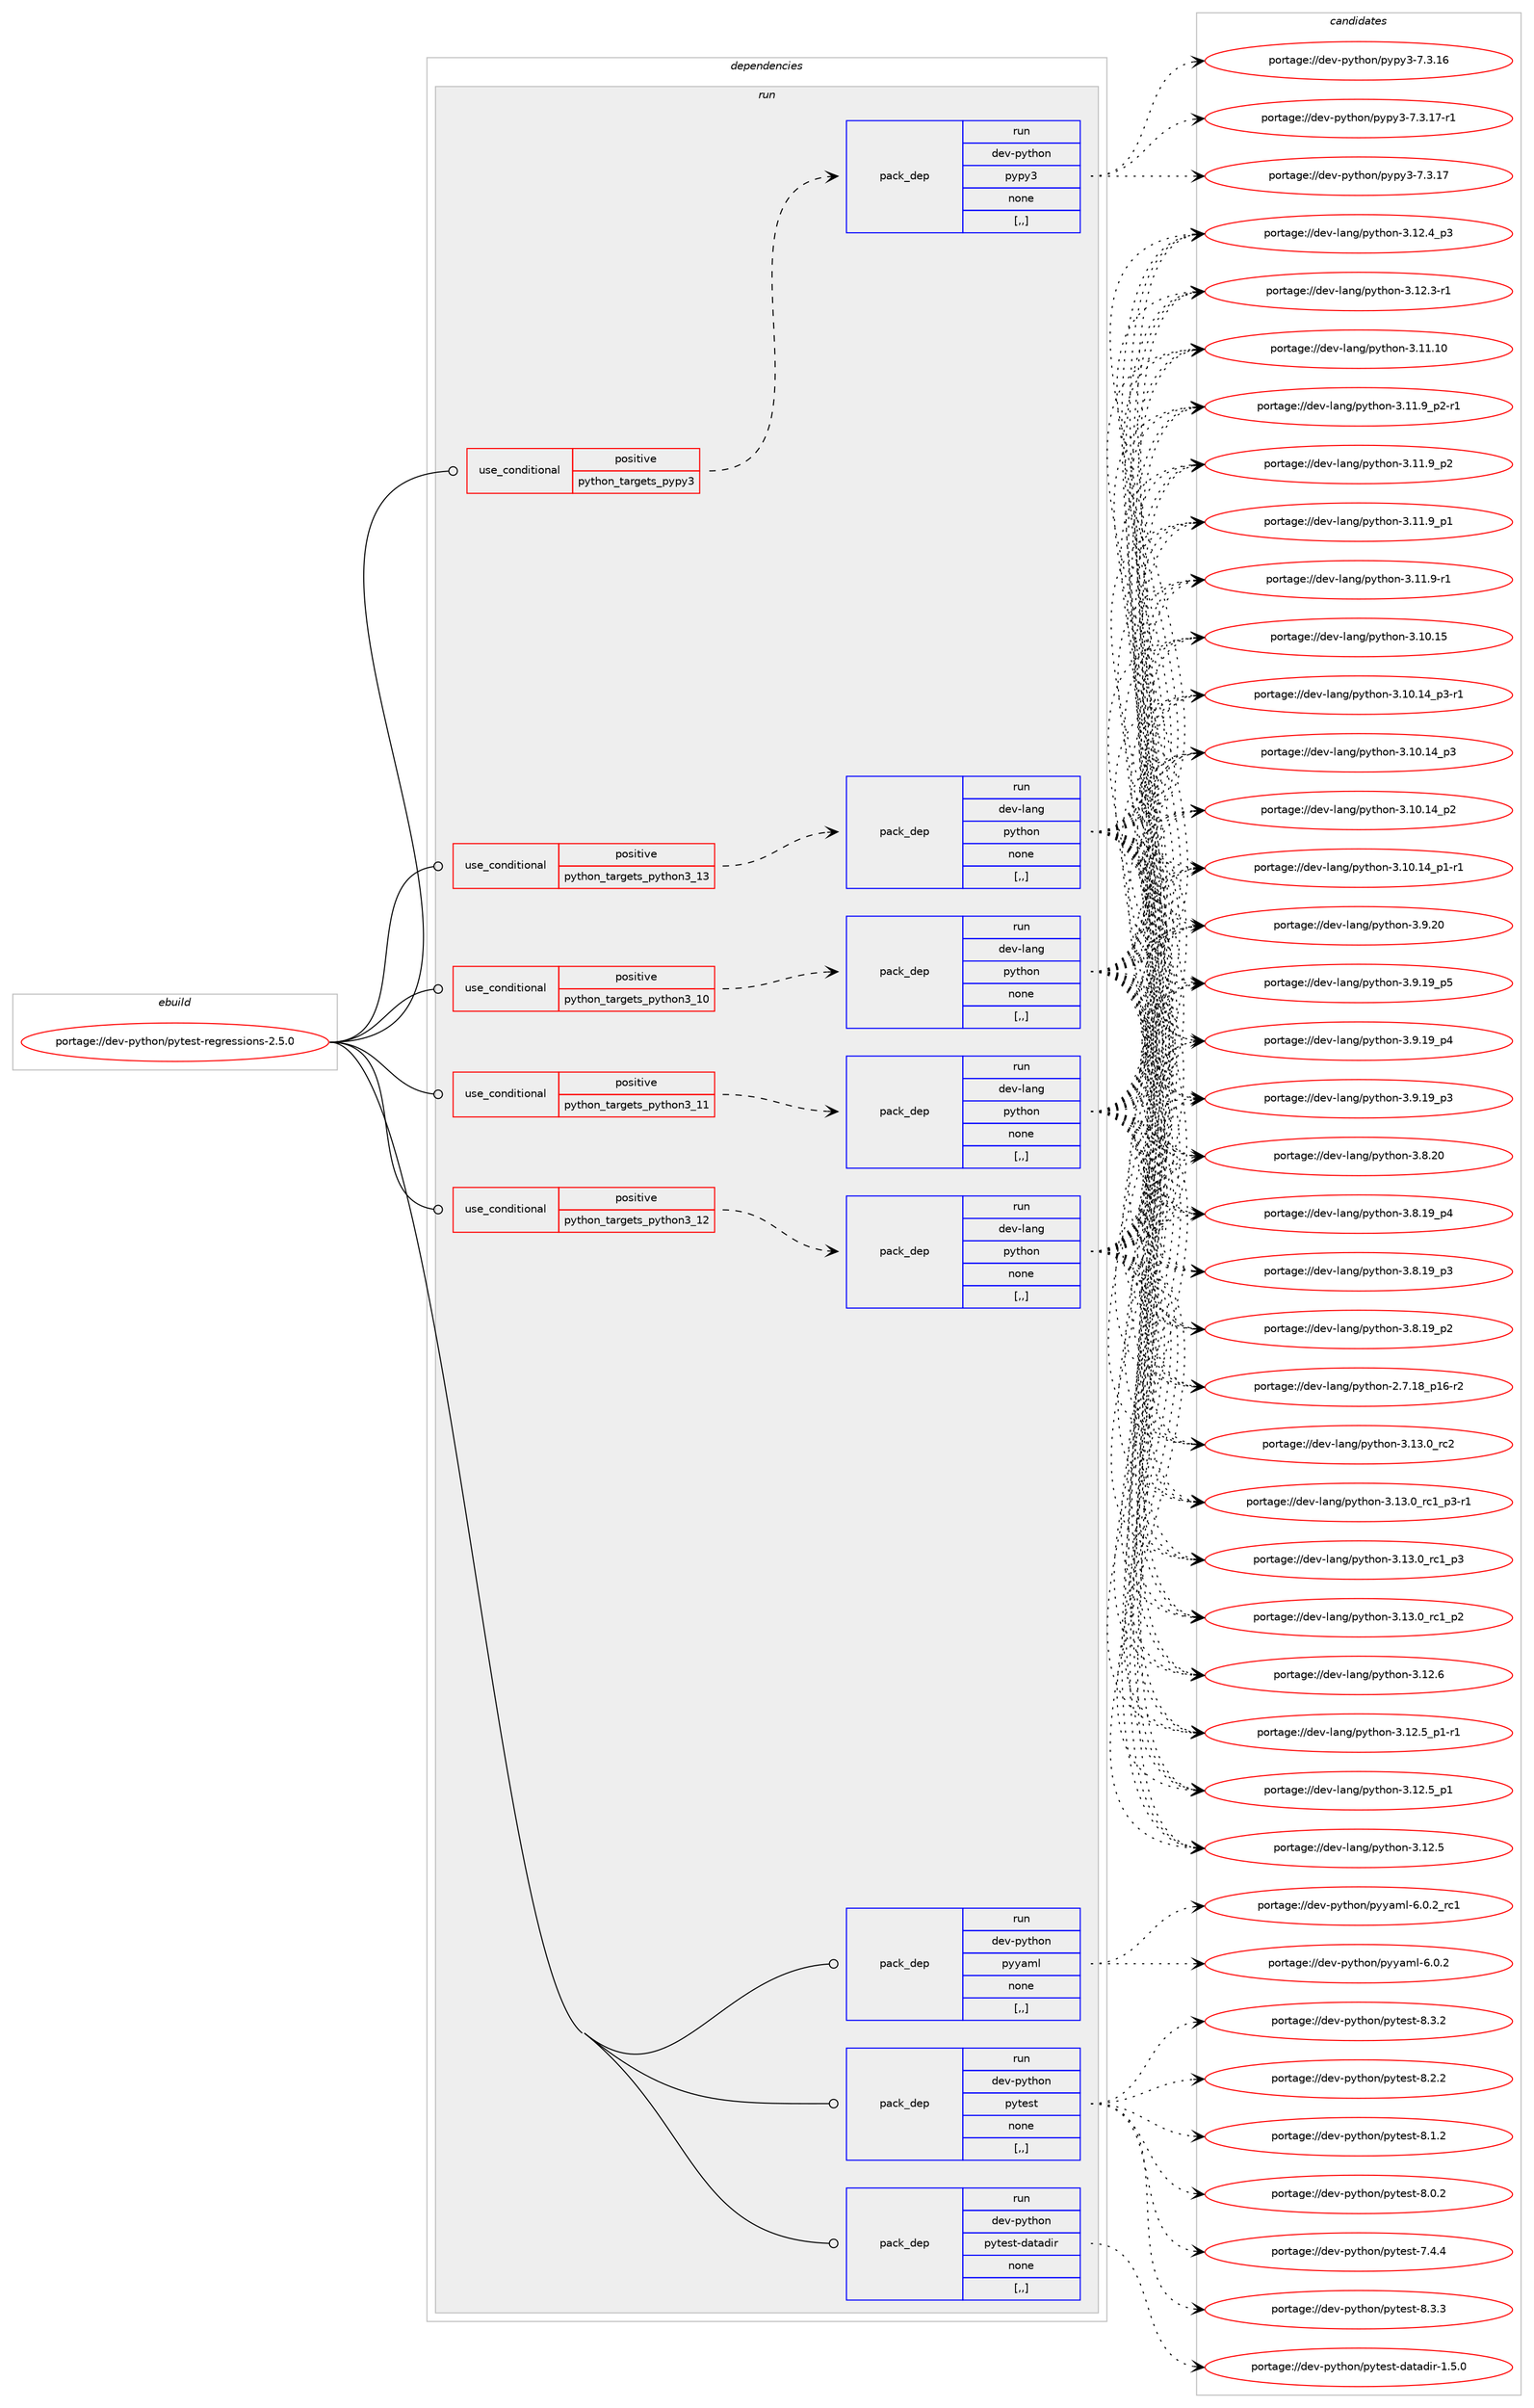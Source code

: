 digraph prolog {

# *************
# Graph options
# *************

newrank=true;
concentrate=true;
compound=true;
graph [rankdir=LR,fontname=Helvetica,fontsize=10,ranksep=1.5];#, ranksep=2.5, nodesep=0.2];
edge  [arrowhead=vee];
node  [fontname=Helvetica,fontsize=10];

# **********
# The ebuild
# **********

subgraph cluster_leftcol {
color=gray;
label=<<i>ebuild</i>>;
id [label="portage://dev-python/pytest-regressions-2.5.0", color=red, width=4, href="../dev-python/pytest-regressions-2.5.0.svg"];
}

# ****************
# The dependencies
# ****************

subgraph cluster_midcol {
color=gray;
label=<<i>dependencies</i>>;
subgraph cluster_compile {
fillcolor="#eeeeee";
style=filled;
label=<<i>compile</i>>;
}
subgraph cluster_compileandrun {
fillcolor="#eeeeee";
style=filled;
label=<<i>compile and run</i>>;
}
subgraph cluster_run {
fillcolor="#eeeeee";
style=filled;
label=<<i>run</i>>;
subgraph cond168634 {
dependency654513 [label=<<TABLE BORDER="0" CELLBORDER="1" CELLSPACING="0" CELLPADDING="4"><TR><TD ROWSPAN="3" CELLPADDING="10">use_conditional</TD></TR><TR><TD>positive</TD></TR><TR><TD>python_targets_pypy3</TD></TR></TABLE>>, shape=none, color=red];
subgraph pack481022 {
dependency654514 [label=<<TABLE BORDER="0" CELLBORDER="1" CELLSPACING="0" CELLPADDING="4" WIDTH="220"><TR><TD ROWSPAN="6" CELLPADDING="30">pack_dep</TD></TR><TR><TD WIDTH="110">run</TD></TR><TR><TD>dev-python</TD></TR><TR><TD>pypy3</TD></TR><TR><TD>none</TD></TR><TR><TD>[,,]</TD></TR></TABLE>>, shape=none, color=blue];
}
dependency654513:e -> dependency654514:w [weight=20,style="dashed",arrowhead="vee"];
}
id:e -> dependency654513:w [weight=20,style="solid",arrowhead="odot"];
subgraph cond168635 {
dependency654515 [label=<<TABLE BORDER="0" CELLBORDER="1" CELLSPACING="0" CELLPADDING="4"><TR><TD ROWSPAN="3" CELLPADDING="10">use_conditional</TD></TR><TR><TD>positive</TD></TR><TR><TD>python_targets_python3_10</TD></TR></TABLE>>, shape=none, color=red];
subgraph pack481023 {
dependency654516 [label=<<TABLE BORDER="0" CELLBORDER="1" CELLSPACING="0" CELLPADDING="4" WIDTH="220"><TR><TD ROWSPAN="6" CELLPADDING="30">pack_dep</TD></TR><TR><TD WIDTH="110">run</TD></TR><TR><TD>dev-lang</TD></TR><TR><TD>python</TD></TR><TR><TD>none</TD></TR><TR><TD>[,,]</TD></TR></TABLE>>, shape=none, color=blue];
}
dependency654515:e -> dependency654516:w [weight=20,style="dashed",arrowhead="vee"];
}
id:e -> dependency654515:w [weight=20,style="solid",arrowhead="odot"];
subgraph cond168636 {
dependency654517 [label=<<TABLE BORDER="0" CELLBORDER="1" CELLSPACING="0" CELLPADDING="4"><TR><TD ROWSPAN="3" CELLPADDING="10">use_conditional</TD></TR><TR><TD>positive</TD></TR><TR><TD>python_targets_python3_11</TD></TR></TABLE>>, shape=none, color=red];
subgraph pack481024 {
dependency654518 [label=<<TABLE BORDER="0" CELLBORDER="1" CELLSPACING="0" CELLPADDING="4" WIDTH="220"><TR><TD ROWSPAN="6" CELLPADDING="30">pack_dep</TD></TR><TR><TD WIDTH="110">run</TD></TR><TR><TD>dev-lang</TD></TR><TR><TD>python</TD></TR><TR><TD>none</TD></TR><TR><TD>[,,]</TD></TR></TABLE>>, shape=none, color=blue];
}
dependency654517:e -> dependency654518:w [weight=20,style="dashed",arrowhead="vee"];
}
id:e -> dependency654517:w [weight=20,style="solid",arrowhead="odot"];
subgraph cond168637 {
dependency654519 [label=<<TABLE BORDER="0" CELLBORDER="1" CELLSPACING="0" CELLPADDING="4"><TR><TD ROWSPAN="3" CELLPADDING="10">use_conditional</TD></TR><TR><TD>positive</TD></TR><TR><TD>python_targets_python3_12</TD></TR></TABLE>>, shape=none, color=red];
subgraph pack481025 {
dependency654520 [label=<<TABLE BORDER="0" CELLBORDER="1" CELLSPACING="0" CELLPADDING="4" WIDTH="220"><TR><TD ROWSPAN="6" CELLPADDING="30">pack_dep</TD></TR><TR><TD WIDTH="110">run</TD></TR><TR><TD>dev-lang</TD></TR><TR><TD>python</TD></TR><TR><TD>none</TD></TR><TR><TD>[,,]</TD></TR></TABLE>>, shape=none, color=blue];
}
dependency654519:e -> dependency654520:w [weight=20,style="dashed",arrowhead="vee"];
}
id:e -> dependency654519:w [weight=20,style="solid",arrowhead="odot"];
subgraph cond168638 {
dependency654521 [label=<<TABLE BORDER="0" CELLBORDER="1" CELLSPACING="0" CELLPADDING="4"><TR><TD ROWSPAN="3" CELLPADDING="10">use_conditional</TD></TR><TR><TD>positive</TD></TR><TR><TD>python_targets_python3_13</TD></TR></TABLE>>, shape=none, color=red];
subgraph pack481026 {
dependency654522 [label=<<TABLE BORDER="0" CELLBORDER="1" CELLSPACING="0" CELLPADDING="4" WIDTH="220"><TR><TD ROWSPAN="6" CELLPADDING="30">pack_dep</TD></TR><TR><TD WIDTH="110">run</TD></TR><TR><TD>dev-lang</TD></TR><TR><TD>python</TD></TR><TR><TD>none</TD></TR><TR><TD>[,,]</TD></TR></TABLE>>, shape=none, color=blue];
}
dependency654521:e -> dependency654522:w [weight=20,style="dashed",arrowhead="vee"];
}
id:e -> dependency654521:w [weight=20,style="solid",arrowhead="odot"];
subgraph pack481027 {
dependency654523 [label=<<TABLE BORDER="0" CELLBORDER="1" CELLSPACING="0" CELLPADDING="4" WIDTH="220"><TR><TD ROWSPAN="6" CELLPADDING="30">pack_dep</TD></TR><TR><TD WIDTH="110">run</TD></TR><TR><TD>dev-python</TD></TR><TR><TD>pytest</TD></TR><TR><TD>none</TD></TR><TR><TD>[,,]</TD></TR></TABLE>>, shape=none, color=blue];
}
id:e -> dependency654523:w [weight=20,style="solid",arrowhead="odot"];
subgraph pack481028 {
dependency654524 [label=<<TABLE BORDER="0" CELLBORDER="1" CELLSPACING="0" CELLPADDING="4" WIDTH="220"><TR><TD ROWSPAN="6" CELLPADDING="30">pack_dep</TD></TR><TR><TD WIDTH="110">run</TD></TR><TR><TD>dev-python</TD></TR><TR><TD>pytest-datadir</TD></TR><TR><TD>none</TD></TR><TR><TD>[,,]</TD></TR></TABLE>>, shape=none, color=blue];
}
id:e -> dependency654524:w [weight=20,style="solid",arrowhead="odot"];
subgraph pack481029 {
dependency654525 [label=<<TABLE BORDER="0" CELLBORDER="1" CELLSPACING="0" CELLPADDING="4" WIDTH="220"><TR><TD ROWSPAN="6" CELLPADDING="30">pack_dep</TD></TR><TR><TD WIDTH="110">run</TD></TR><TR><TD>dev-python</TD></TR><TR><TD>pyyaml</TD></TR><TR><TD>none</TD></TR><TR><TD>[,,]</TD></TR></TABLE>>, shape=none, color=blue];
}
id:e -> dependency654525:w [weight=20,style="solid",arrowhead="odot"];
}
}

# **************
# The candidates
# **************

subgraph cluster_choices {
rank=same;
color=gray;
label=<<i>candidates</i>>;

subgraph choice481022 {
color=black;
nodesep=1;
choice100101118451121211161041111104711212111212151455546514649554511449 [label="portage://dev-python/pypy3-7.3.17-r1", color=red, width=4,href="../dev-python/pypy3-7.3.17-r1.svg"];
choice10010111845112121116104111110471121211121215145554651464955 [label="portage://dev-python/pypy3-7.3.17", color=red, width=4,href="../dev-python/pypy3-7.3.17.svg"];
choice10010111845112121116104111110471121211121215145554651464954 [label="portage://dev-python/pypy3-7.3.16", color=red, width=4,href="../dev-python/pypy3-7.3.16.svg"];
dependency654514:e -> choice100101118451121211161041111104711212111212151455546514649554511449:w [style=dotted,weight="100"];
dependency654514:e -> choice10010111845112121116104111110471121211121215145554651464955:w [style=dotted,weight="100"];
dependency654514:e -> choice10010111845112121116104111110471121211121215145554651464954:w [style=dotted,weight="100"];
}
subgraph choice481023 {
color=black;
nodesep=1;
choice10010111845108971101034711212111610411111045514649514648951149950 [label="portage://dev-lang/python-3.13.0_rc2", color=red, width=4,href="../dev-lang/python-3.13.0_rc2.svg"];
choice1001011184510897110103471121211161041111104551464951464895114994995112514511449 [label="portage://dev-lang/python-3.13.0_rc1_p3-r1", color=red, width=4,href="../dev-lang/python-3.13.0_rc1_p3-r1.svg"];
choice100101118451089711010347112121116104111110455146495146489511499499511251 [label="portage://dev-lang/python-3.13.0_rc1_p3", color=red, width=4,href="../dev-lang/python-3.13.0_rc1_p3.svg"];
choice100101118451089711010347112121116104111110455146495146489511499499511250 [label="portage://dev-lang/python-3.13.0_rc1_p2", color=red, width=4,href="../dev-lang/python-3.13.0_rc1_p2.svg"];
choice10010111845108971101034711212111610411111045514649504654 [label="portage://dev-lang/python-3.12.6", color=red, width=4,href="../dev-lang/python-3.12.6.svg"];
choice1001011184510897110103471121211161041111104551464950465395112494511449 [label="portage://dev-lang/python-3.12.5_p1-r1", color=red, width=4,href="../dev-lang/python-3.12.5_p1-r1.svg"];
choice100101118451089711010347112121116104111110455146495046539511249 [label="portage://dev-lang/python-3.12.5_p1", color=red, width=4,href="../dev-lang/python-3.12.5_p1.svg"];
choice10010111845108971101034711212111610411111045514649504653 [label="portage://dev-lang/python-3.12.5", color=red, width=4,href="../dev-lang/python-3.12.5.svg"];
choice100101118451089711010347112121116104111110455146495046529511251 [label="portage://dev-lang/python-3.12.4_p3", color=red, width=4,href="../dev-lang/python-3.12.4_p3.svg"];
choice100101118451089711010347112121116104111110455146495046514511449 [label="portage://dev-lang/python-3.12.3-r1", color=red, width=4,href="../dev-lang/python-3.12.3-r1.svg"];
choice1001011184510897110103471121211161041111104551464949464948 [label="portage://dev-lang/python-3.11.10", color=red, width=4,href="../dev-lang/python-3.11.10.svg"];
choice1001011184510897110103471121211161041111104551464949465795112504511449 [label="portage://dev-lang/python-3.11.9_p2-r1", color=red, width=4,href="../dev-lang/python-3.11.9_p2-r1.svg"];
choice100101118451089711010347112121116104111110455146494946579511250 [label="portage://dev-lang/python-3.11.9_p2", color=red, width=4,href="../dev-lang/python-3.11.9_p2.svg"];
choice100101118451089711010347112121116104111110455146494946579511249 [label="portage://dev-lang/python-3.11.9_p1", color=red, width=4,href="../dev-lang/python-3.11.9_p1.svg"];
choice100101118451089711010347112121116104111110455146494946574511449 [label="portage://dev-lang/python-3.11.9-r1", color=red, width=4,href="../dev-lang/python-3.11.9-r1.svg"];
choice1001011184510897110103471121211161041111104551464948464953 [label="portage://dev-lang/python-3.10.15", color=red, width=4,href="../dev-lang/python-3.10.15.svg"];
choice100101118451089711010347112121116104111110455146494846495295112514511449 [label="portage://dev-lang/python-3.10.14_p3-r1", color=red, width=4,href="../dev-lang/python-3.10.14_p3-r1.svg"];
choice10010111845108971101034711212111610411111045514649484649529511251 [label="portage://dev-lang/python-3.10.14_p3", color=red, width=4,href="../dev-lang/python-3.10.14_p3.svg"];
choice10010111845108971101034711212111610411111045514649484649529511250 [label="portage://dev-lang/python-3.10.14_p2", color=red, width=4,href="../dev-lang/python-3.10.14_p2.svg"];
choice100101118451089711010347112121116104111110455146494846495295112494511449 [label="portage://dev-lang/python-3.10.14_p1-r1", color=red, width=4,href="../dev-lang/python-3.10.14_p1-r1.svg"];
choice10010111845108971101034711212111610411111045514657465048 [label="portage://dev-lang/python-3.9.20", color=red, width=4,href="../dev-lang/python-3.9.20.svg"];
choice100101118451089711010347112121116104111110455146574649579511253 [label="portage://dev-lang/python-3.9.19_p5", color=red, width=4,href="../dev-lang/python-3.9.19_p5.svg"];
choice100101118451089711010347112121116104111110455146574649579511252 [label="portage://dev-lang/python-3.9.19_p4", color=red, width=4,href="../dev-lang/python-3.9.19_p4.svg"];
choice100101118451089711010347112121116104111110455146574649579511251 [label="portage://dev-lang/python-3.9.19_p3", color=red, width=4,href="../dev-lang/python-3.9.19_p3.svg"];
choice10010111845108971101034711212111610411111045514656465048 [label="portage://dev-lang/python-3.8.20", color=red, width=4,href="../dev-lang/python-3.8.20.svg"];
choice100101118451089711010347112121116104111110455146564649579511252 [label="portage://dev-lang/python-3.8.19_p4", color=red, width=4,href="../dev-lang/python-3.8.19_p4.svg"];
choice100101118451089711010347112121116104111110455146564649579511251 [label="portage://dev-lang/python-3.8.19_p3", color=red, width=4,href="../dev-lang/python-3.8.19_p3.svg"];
choice100101118451089711010347112121116104111110455146564649579511250 [label="portage://dev-lang/python-3.8.19_p2", color=red, width=4,href="../dev-lang/python-3.8.19_p2.svg"];
choice100101118451089711010347112121116104111110455046554649569511249544511450 [label="portage://dev-lang/python-2.7.18_p16-r2", color=red, width=4,href="../dev-lang/python-2.7.18_p16-r2.svg"];
dependency654516:e -> choice10010111845108971101034711212111610411111045514649514648951149950:w [style=dotted,weight="100"];
dependency654516:e -> choice1001011184510897110103471121211161041111104551464951464895114994995112514511449:w [style=dotted,weight="100"];
dependency654516:e -> choice100101118451089711010347112121116104111110455146495146489511499499511251:w [style=dotted,weight="100"];
dependency654516:e -> choice100101118451089711010347112121116104111110455146495146489511499499511250:w [style=dotted,weight="100"];
dependency654516:e -> choice10010111845108971101034711212111610411111045514649504654:w [style=dotted,weight="100"];
dependency654516:e -> choice1001011184510897110103471121211161041111104551464950465395112494511449:w [style=dotted,weight="100"];
dependency654516:e -> choice100101118451089711010347112121116104111110455146495046539511249:w [style=dotted,weight="100"];
dependency654516:e -> choice10010111845108971101034711212111610411111045514649504653:w [style=dotted,weight="100"];
dependency654516:e -> choice100101118451089711010347112121116104111110455146495046529511251:w [style=dotted,weight="100"];
dependency654516:e -> choice100101118451089711010347112121116104111110455146495046514511449:w [style=dotted,weight="100"];
dependency654516:e -> choice1001011184510897110103471121211161041111104551464949464948:w [style=dotted,weight="100"];
dependency654516:e -> choice1001011184510897110103471121211161041111104551464949465795112504511449:w [style=dotted,weight="100"];
dependency654516:e -> choice100101118451089711010347112121116104111110455146494946579511250:w [style=dotted,weight="100"];
dependency654516:e -> choice100101118451089711010347112121116104111110455146494946579511249:w [style=dotted,weight="100"];
dependency654516:e -> choice100101118451089711010347112121116104111110455146494946574511449:w [style=dotted,weight="100"];
dependency654516:e -> choice1001011184510897110103471121211161041111104551464948464953:w [style=dotted,weight="100"];
dependency654516:e -> choice100101118451089711010347112121116104111110455146494846495295112514511449:w [style=dotted,weight="100"];
dependency654516:e -> choice10010111845108971101034711212111610411111045514649484649529511251:w [style=dotted,weight="100"];
dependency654516:e -> choice10010111845108971101034711212111610411111045514649484649529511250:w [style=dotted,weight="100"];
dependency654516:e -> choice100101118451089711010347112121116104111110455146494846495295112494511449:w [style=dotted,weight="100"];
dependency654516:e -> choice10010111845108971101034711212111610411111045514657465048:w [style=dotted,weight="100"];
dependency654516:e -> choice100101118451089711010347112121116104111110455146574649579511253:w [style=dotted,weight="100"];
dependency654516:e -> choice100101118451089711010347112121116104111110455146574649579511252:w [style=dotted,weight="100"];
dependency654516:e -> choice100101118451089711010347112121116104111110455146574649579511251:w [style=dotted,weight="100"];
dependency654516:e -> choice10010111845108971101034711212111610411111045514656465048:w [style=dotted,weight="100"];
dependency654516:e -> choice100101118451089711010347112121116104111110455146564649579511252:w [style=dotted,weight="100"];
dependency654516:e -> choice100101118451089711010347112121116104111110455146564649579511251:w [style=dotted,weight="100"];
dependency654516:e -> choice100101118451089711010347112121116104111110455146564649579511250:w [style=dotted,weight="100"];
dependency654516:e -> choice100101118451089711010347112121116104111110455046554649569511249544511450:w [style=dotted,weight="100"];
}
subgraph choice481024 {
color=black;
nodesep=1;
choice10010111845108971101034711212111610411111045514649514648951149950 [label="portage://dev-lang/python-3.13.0_rc2", color=red, width=4,href="../dev-lang/python-3.13.0_rc2.svg"];
choice1001011184510897110103471121211161041111104551464951464895114994995112514511449 [label="portage://dev-lang/python-3.13.0_rc1_p3-r1", color=red, width=4,href="../dev-lang/python-3.13.0_rc1_p3-r1.svg"];
choice100101118451089711010347112121116104111110455146495146489511499499511251 [label="portage://dev-lang/python-3.13.0_rc1_p3", color=red, width=4,href="../dev-lang/python-3.13.0_rc1_p3.svg"];
choice100101118451089711010347112121116104111110455146495146489511499499511250 [label="portage://dev-lang/python-3.13.0_rc1_p2", color=red, width=4,href="../dev-lang/python-3.13.0_rc1_p2.svg"];
choice10010111845108971101034711212111610411111045514649504654 [label="portage://dev-lang/python-3.12.6", color=red, width=4,href="../dev-lang/python-3.12.6.svg"];
choice1001011184510897110103471121211161041111104551464950465395112494511449 [label="portage://dev-lang/python-3.12.5_p1-r1", color=red, width=4,href="../dev-lang/python-3.12.5_p1-r1.svg"];
choice100101118451089711010347112121116104111110455146495046539511249 [label="portage://dev-lang/python-3.12.5_p1", color=red, width=4,href="../dev-lang/python-3.12.5_p1.svg"];
choice10010111845108971101034711212111610411111045514649504653 [label="portage://dev-lang/python-3.12.5", color=red, width=4,href="../dev-lang/python-3.12.5.svg"];
choice100101118451089711010347112121116104111110455146495046529511251 [label="portage://dev-lang/python-3.12.4_p3", color=red, width=4,href="../dev-lang/python-3.12.4_p3.svg"];
choice100101118451089711010347112121116104111110455146495046514511449 [label="portage://dev-lang/python-3.12.3-r1", color=red, width=4,href="../dev-lang/python-3.12.3-r1.svg"];
choice1001011184510897110103471121211161041111104551464949464948 [label="portage://dev-lang/python-3.11.10", color=red, width=4,href="../dev-lang/python-3.11.10.svg"];
choice1001011184510897110103471121211161041111104551464949465795112504511449 [label="portage://dev-lang/python-3.11.9_p2-r1", color=red, width=4,href="../dev-lang/python-3.11.9_p2-r1.svg"];
choice100101118451089711010347112121116104111110455146494946579511250 [label="portage://dev-lang/python-3.11.9_p2", color=red, width=4,href="../dev-lang/python-3.11.9_p2.svg"];
choice100101118451089711010347112121116104111110455146494946579511249 [label="portage://dev-lang/python-3.11.9_p1", color=red, width=4,href="../dev-lang/python-3.11.9_p1.svg"];
choice100101118451089711010347112121116104111110455146494946574511449 [label="portage://dev-lang/python-3.11.9-r1", color=red, width=4,href="../dev-lang/python-3.11.9-r1.svg"];
choice1001011184510897110103471121211161041111104551464948464953 [label="portage://dev-lang/python-3.10.15", color=red, width=4,href="../dev-lang/python-3.10.15.svg"];
choice100101118451089711010347112121116104111110455146494846495295112514511449 [label="portage://dev-lang/python-3.10.14_p3-r1", color=red, width=4,href="../dev-lang/python-3.10.14_p3-r1.svg"];
choice10010111845108971101034711212111610411111045514649484649529511251 [label="portage://dev-lang/python-3.10.14_p3", color=red, width=4,href="../dev-lang/python-3.10.14_p3.svg"];
choice10010111845108971101034711212111610411111045514649484649529511250 [label="portage://dev-lang/python-3.10.14_p2", color=red, width=4,href="../dev-lang/python-3.10.14_p2.svg"];
choice100101118451089711010347112121116104111110455146494846495295112494511449 [label="portage://dev-lang/python-3.10.14_p1-r1", color=red, width=4,href="../dev-lang/python-3.10.14_p1-r1.svg"];
choice10010111845108971101034711212111610411111045514657465048 [label="portage://dev-lang/python-3.9.20", color=red, width=4,href="../dev-lang/python-3.9.20.svg"];
choice100101118451089711010347112121116104111110455146574649579511253 [label="portage://dev-lang/python-3.9.19_p5", color=red, width=4,href="../dev-lang/python-3.9.19_p5.svg"];
choice100101118451089711010347112121116104111110455146574649579511252 [label="portage://dev-lang/python-3.9.19_p4", color=red, width=4,href="../dev-lang/python-3.9.19_p4.svg"];
choice100101118451089711010347112121116104111110455146574649579511251 [label="portage://dev-lang/python-3.9.19_p3", color=red, width=4,href="../dev-lang/python-3.9.19_p3.svg"];
choice10010111845108971101034711212111610411111045514656465048 [label="portage://dev-lang/python-3.8.20", color=red, width=4,href="../dev-lang/python-3.8.20.svg"];
choice100101118451089711010347112121116104111110455146564649579511252 [label="portage://dev-lang/python-3.8.19_p4", color=red, width=4,href="../dev-lang/python-3.8.19_p4.svg"];
choice100101118451089711010347112121116104111110455146564649579511251 [label="portage://dev-lang/python-3.8.19_p3", color=red, width=4,href="../dev-lang/python-3.8.19_p3.svg"];
choice100101118451089711010347112121116104111110455146564649579511250 [label="portage://dev-lang/python-3.8.19_p2", color=red, width=4,href="../dev-lang/python-3.8.19_p2.svg"];
choice100101118451089711010347112121116104111110455046554649569511249544511450 [label="portage://dev-lang/python-2.7.18_p16-r2", color=red, width=4,href="../dev-lang/python-2.7.18_p16-r2.svg"];
dependency654518:e -> choice10010111845108971101034711212111610411111045514649514648951149950:w [style=dotted,weight="100"];
dependency654518:e -> choice1001011184510897110103471121211161041111104551464951464895114994995112514511449:w [style=dotted,weight="100"];
dependency654518:e -> choice100101118451089711010347112121116104111110455146495146489511499499511251:w [style=dotted,weight="100"];
dependency654518:e -> choice100101118451089711010347112121116104111110455146495146489511499499511250:w [style=dotted,weight="100"];
dependency654518:e -> choice10010111845108971101034711212111610411111045514649504654:w [style=dotted,weight="100"];
dependency654518:e -> choice1001011184510897110103471121211161041111104551464950465395112494511449:w [style=dotted,weight="100"];
dependency654518:e -> choice100101118451089711010347112121116104111110455146495046539511249:w [style=dotted,weight="100"];
dependency654518:e -> choice10010111845108971101034711212111610411111045514649504653:w [style=dotted,weight="100"];
dependency654518:e -> choice100101118451089711010347112121116104111110455146495046529511251:w [style=dotted,weight="100"];
dependency654518:e -> choice100101118451089711010347112121116104111110455146495046514511449:w [style=dotted,weight="100"];
dependency654518:e -> choice1001011184510897110103471121211161041111104551464949464948:w [style=dotted,weight="100"];
dependency654518:e -> choice1001011184510897110103471121211161041111104551464949465795112504511449:w [style=dotted,weight="100"];
dependency654518:e -> choice100101118451089711010347112121116104111110455146494946579511250:w [style=dotted,weight="100"];
dependency654518:e -> choice100101118451089711010347112121116104111110455146494946579511249:w [style=dotted,weight="100"];
dependency654518:e -> choice100101118451089711010347112121116104111110455146494946574511449:w [style=dotted,weight="100"];
dependency654518:e -> choice1001011184510897110103471121211161041111104551464948464953:w [style=dotted,weight="100"];
dependency654518:e -> choice100101118451089711010347112121116104111110455146494846495295112514511449:w [style=dotted,weight="100"];
dependency654518:e -> choice10010111845108971101034711212111610411111045514649484649529511251:w [style=dotted,weight="100"];
dependency654518:e -> choice10010111845108971101034711212111610411111045514649484649529511250:w [style=dotted,weight="100"];
dependency654518:e -> choice100101118451089711010347112121116104111110455146494846495295112494511449:w [style=dotted,weight="100"];
dependency654518:e -> choice10010111845108971101034711212111610411111045514657465048:w [style=dotted,weight="100"];
dependency654518:e -> choice100101118451089711010347112121116104111110455146574649579511253:w [style=dotted,weight="100"];
dependency654518:e -> choice100101118451089711010347112121116104111110455146574649579511252:w [style=dotted,weight="100"];
dependency654518:e -> choice100101118451089711010347112121116104111110455146574649579511251:w [style=dotted,weight="100"];
dependency654518:e -> choice10010111845108971101034711212111610411111045514656465048:w [style=dotted,weight="100"];
dependency654518:e -> choice100101118451089711010347112121116104111110455146564649579511252:w [style=dotted,weight="100"];
dependency654518:e -> choice100101118451089711010347112121116104111110455146564649579511251:w [style=dotted,weight="100"];
dependency654518:e -> choice100101118451089711010347112121116104111110455146564649579511250:w [style=dotted,weight="100"];
dependency654518:e -> choice100101118451089711010347112121116104111110455046554649569511249544511450:w [style=dotted,weight="100"];
}
subgraph choice481025 {
color=black;
nodesep=1;
choice10010111845108971101034711212111610411111045514649514648951149950 [label="portage://dev-lang/python-3.13.0_rc2", color=red, width=4,href="../dev-lang/python-3.13.0_rc2.svg"];
choice1001011184510897110103471121211161041111104551464951464895114994995112514511449 [label="portage://dev-lang/python-3.13.0_rc1_p3-r1", color=red, width=4,href="../dev-lang/python-3.13.0_rc1_p3-r1.svg"];
choice100101118451089711010347112121116104111110455146495146489511499499511251 [label="portage://dev-lang/python-3.13.0_rc1_p3", color=red, width=4,href="../dev-lang/python-3.13.0_rc1_p3.svg"];
choice100101118451089711010347112121116104111110455146495146489511499499511250 [label="portage://dev-lang/python-3.13.0_rc1_p2", color=red, width=4,href="../dev-lang/python-3.13.0_rc1_p2.svg"];
choice10010111845108971101034711212111610411111045514649504654 [label="portage://dev-lang/python-3.12.6", color=red, width=4,href="../dev-lang/python-3.12.6.svg"];
choice1001011184510897110103471121211161041111104551464950465395112494511449 [label="portage://dev-lang/python-3.12.5_p1-r1", color=red, width=4,href="../dev-lang/python-3.12.5_p1-r1.svg"];
choice100101118451089711010347112121116104111110455146495046539511249 [label="portage://dev-lang/python-3.12.5_p1", color=red, width=4,href="../dev-lang/python-3.12.5_p1.svg"];
choice10010111845108971101034711212111610411111045514649504653 [label="portage://dev-lang/python-3.12.5", color=red, width=4,href="../dev-lang/python-3.12.5.svg"];
choice100101118451089711010347112121116104111110455146495046529511251 [label="portage://dev-lang/python-3.12.4_p3", color=red, width=4,href="../dev-lang/python-3.12.4_p3.svg"];
choice100101118451089711010347112121116104111110455146495046514511449 [label="portage://dev-lang/python-3.12.3-r1", color=red, width=4,href="../dev-lang/python-3.12.3-r1.svg"];
choice1001011184510897110103471121211161041111104551464949464948 [label="portage://dev-lang/python-3.11.10", color=red, width=4,href="../dev-lang/python-3.11.10.svg"];
choice1001011184510897110103471121211161041111104551464949465795112504511449 [label="portage://dev-lang/python-3.11.9_p2-r1", color=red, width=4,href="../dev-lang/python-3.11.9_p2-r1.svg"];
choice100101118451089711010347112121116104111110455146494946579511250 [label="portage://dev-lang/python-3.11.9_p2", color=red, width=4,href="../dev-lang/python-3.11.9_p2.svg"];
choice100101118451089711010347112121116104111110455146494946579511249 [label="portage://dev-lang/python-3.11.9_p1", color=red, width=4,href="../dev-lang/python-3.11.9_p1.svg"];
choice100101118451089711010347112121116104111110455146494946574511449 [label="portage://dev-lang/python-3.11.9-r1", color=red, width=4,href="../dev-lang/python-3.11.9-r1.svg"];
choice1001011184510897110103471121211161041111104551464948464953 [label="portage://dev-lang/python-3.10.15", color=red, width=4,href="../dev-lang/python-3.10.15.svg"];
choice100101118451089711010347112121116104111110455146494846495295112514511449 [label="portage://dev-lang/python-3.10.14_p3-r1", color=red, width=4,href="../dev-lang/python-3.10.14_p3-r1.svg"];
choice10010111845108971101034711212111610411111045514649484649529511251 [label="portage://dev-lang/python-3.10.14_p3", color=red, width=4,href="../dev-lang/python-3.10.14_p3.svg"];
choice10010111845108971101034711212111610411111045514649484649529511250 [label="portage://dev-lang/python-3.10.14_p2", color=red, width=4,href="../dev-lang/python-3.10.14_p2.svg"];
choice100101118451089711010347112121116104111110455146494846495295112494511449 [label="portage://dev-lang/python-3.10.14_p1-r1", color=red, width=4,href="../dev-lang/python-3.10.14_p1-r1.svg"];
choice10010111845108971101034711212111610411111045514657465048 [label="portage://dev-lang/python-3.9.20", color=red, width=4,href="../dev-lang/python-3.9.20.svg"];
choice100101118451089711010347112121116104111110455146574649579511253 [label="portage://dev-lang/python-3.9.19_p5", color=red, width=4,href="../dev-lang/python-3.9.19_p5.svg"];
choice100101118451089711010347112121116104111110455146574649579511252 [label="portage://dev-lang/python-3.9.19_p4", color=red, width=4,href="../dev-lang/python-3.9.19_p4.svg"];
choice100101118451089711010347112121116104111110455146574649579511251 [label="portage://dev-lang/python-3.9.19_p3", color=red, width=4,href="../dev-lang/python-3.9.19_p3.svg"];
choice10010111845108971101034711212111610411111045514656465048 [label="portage://dev-lang/python-3.8.20", color=red, width=4,href="../dev-lang/python-3.8.20.svg"];
choice100101118451089711010347112121116104111110455146564649579511252 [label="portage://dev-lang/python-3.8.19_p4", color=red, width=4,href="../dev-lang/python-3.8.19_p4.svg"];
choice100101118451089711010347112121116104111110455146564649579511251 [label="portage://dev-lang/python-3.8.19_p3", color=red, width=4,href="../dev-lang/python-3.8.19_p3.svg"];
choice100101118451089711010347112121116104111110455146564649579511250 [label="portage://dev-lang/python-3.8.19_p2", color=red, width=4,href="../dev-lang/python-3.8.19_p2.svg"];
choice100101118451089711010347112121116104111110455046554649569511249544511450 [label="portage://dev-lang/python-2.7.18_p16-r2", color=red, width=4,href="../dev-lang/python-2.7.18_p16-r2.svg"];
dependency654520:e -> choice10010111845108971101034711212111610411111045514649514648951149950:w [style=dotted,weight="100"];
dependency654520:e -> choice1001011184510897110103471121211161041111104551464951464895114994995112514511449:w [style=dotted,weight="100"];
dependency654520:e -> choice100101118451089711010347112121116104111110455146495146489511499499511251:w [style=dotted,weight="100"];
dependency654520:e -> choice100101118451089711010347112121116104111110455146495146489511499499511250:w [style=dotted,weight="100"];
dependency654520:e -> choice10010111845108971101034711212111610411111045514649504654:w [style=dotted,weight="100"];
dependency654520:e -> choice1001011184510897110103471121211161041111104551464950465395112494511449:w [style=dotted,weight="100"];
dependency654520:e -> choice100101118451089711010347112121116104111110455146495046539511249:w [style=dotted,weight="100"];
dependency654520:e -> choice10010111845108971101034711212111610411111045514649504653:w [style=dotted,weight="100"];
dependency654520:e -> choice100101118451089711010347112121116104111110455146495046529511251:w [style=dotted,weight="100"];
dependency654520:e -> choice100101118451089711010347112121116104111110455146495046514511449:w [style=dotted,weight="100"];
dependency654520:e -> choice1001011184510897110103471121211161041111104551464949464948:w [style=dotted,weight="100"];
dependency654520:e -> choice1001011184510897110103471121211161041111104551464949465795112504511449:w [style=dotted,weight="100"];
dependency654520:e -> choice100101118451089711010347112121116104111110455146494946579511250:w [style=dotted,weight="100"];
dependency654520:e -> choice100101118451089711010347112121116104111110455146494946579511249:w [style=dotted,weight="100"];
dependency654520:e -> choice100101118451089711010347112121116104111110455146494946574511449:w [style=dotted,weight="100"];
dependency654520:e -> choice1001011184510897110103471121211161041111104551464948464953:w [style=dotted,weight="100"];
dependency654520:e -> choice100101118451089711010347112121116104111110455146494846495295112514511449:w [style=dotted,weight="100"];
dependency654520:e -> choice10010111845108971101034711212111610411111045514649484649529511251:w [style=dotted,weight="100"];
dependency654520:e -> choice10010111845108971101034711212111610411111045514649484649529511250:w [style=dotted,weight="100"];
dependency654520:e -> choice100101118451089711010347112121116104111110455146494846495295112494511449:w [style=dotted,weight="100"];
dependency654520:e -> choice10010111845108971101034711212111610411111045514657465048:w [style=dotted,weight="100"];
dependency654520:e -> choice100101118451089711010347112121116104111110455146574649579511253:w [style=dotted,weight="100"];
dependency654520:e -> choice100101118451089711010347112121116104111110455146574649579511252:w [style=dotted,weight="100"];
dependency654520:e -> choice100101118451089711010347112121116104111110455146574649579511251:w [style=dotted,weight="100"];
dependency654520:e -> choice10010111845108971101034711212111610411111045514656465048:w [style=dotted,weight="100"];
dependency654520:e -> choice100101118451089711010347112121116104111110455146564649579511252:w [style=dotted,weight="100"];
dependency654520:e -> choice100101118451089711010347112121116104111110455146564649579511251:w [style=dotted,weight="100"];
dependency654520:e -> choice100101118451089711010347112121116104111110455146564649579511250:w [style=dotted,weight="100"];
dependency654520:e -> choice100101118451089711010347112121116104111110455046554649569511249544511450:w [style=dotted,weight="100"];
}
subgraph choice481026 {
color=black;
nodesep=1;
choice10010111845108971101034711212111610411111045514649514648951149950 [label="portage://dev-lang/python-3.13.0_rc2", color=red, width=4,href="../dev-lang/python-3.13.0_rc2.svg"];
choice1001011184510897110103471121211161041111104551464951464895114994995112514511449 [label="portage://dev-lang/python-3.13.0_rc1_p3-r1", color=red, width=4,href="../dev-lang/python-3.13.0_rc1_p3-r1.svg"];
choice100101118451089711010347112121116104111110455146495146489511499499511251 [label="portage://dev-lang/python-3.13.0_rc1_p3", color=red, width=4,href="../dev-lang/python-3.13.0_rc1_p3.svg"];
choice100101118451089711010347112121116104111110455146495146489511499499511250 [label="portage://dev-lang/python-3.13.0_rc1_p2", color=red, width=4,href="../dev-lang/python-3.13.0_rc1_p2.svg"];
choice10010111845108971101034711212111610411111045514649504654 [label="portage://dev-lang/python-3.12.6", color=red, width=4,href="../dev-lang/python-3.12.6.svg"];
choice1001011184510897110103471121211161041111104551464950465395112494511449 [label="portage://dev-lang/python-3.12.5_p1-r1", color=red, width=4,href="../dev-lang/python-3.12.5_p1-r1.svg"];
choice100101118451089711010347112121116104111110455146495046539511249 [label="portage://dev-lang/python-3.12.5_p1", color=red, width=4,href="../dev-lang/python-3.12.5_p1.svg"];
choice10010111845108971101034711212111610411111045514649504653 [label="portage://dev-lang/python-3.12.5", color=red, width=4,href="../dev-lang/python-3.12.5.svg"];
choice100101118451089711010347112121116104111110455146495046529511251 [label="portage://dev-lang/python-3.12.4_p3", color=red, width=4,href="../dev-lang/python-3.12.4_p3.svg"];
choice100101118451089711010347112121116104111110455146495046514511449 [label="portage://dev-lang/python-3.12.3-r1", color=red, width=4,href="../dev-lang/python-3.12.3-r1.svg"];
choice1001011184510897110103471121211161041111104551464949464948 [label="portage://dev-lang/python-3.11.10", color=red, width=4,href="../dev-lang/python-3.11.10.svg"];
choice1001011184510897110103471121211161041111104551464949465795112504511449 [label="portage://dev-lang/python-3.11.9_p2-r1", color=red, width=4,href="../dev-lang/python-3.11.9_p2-r1.svg"];
choice100101118451089711010347112121116104111110455146494946579511250 [label="portage://dev-lang/python-3.11.9_p2", color=red, width=4,href="../dev-lang/python-3.11.9_p2.svg"];
choice100101118451089711010347112121116104111110455146494946579511249 [label="portage://dev-lang/python-3.11.9_p1", color=red, width=4,href="../dev-lang/python-3.11.9_p1.svg"];
choice100101118451089711010347112121116104111110455146494946574511449 [label="portage://dev-lang/python-3.11.9-r1", color=red, width=4,href="../dev-lang/python-3.11.9-r1.svg"];
choice1001011184510897110103471121211161041111104551464948464953 [label="portage://dev-lang/python-3.10.15", color=red, width=4,href="../dev-lang/python-3.10.15.svg"];
choice100101118451089711010347112121116104111110455146494846495295112514511449 [label="portage://dev-lang/python-3.10.14_p3-r1", color=red, width=4,href="../dev-lang/python-3.10.14_p3-r1.svg"];
choice10010111845108971101034711212111610411111045514649484649529511251 [label="portage://dev-lang/python-3.10.14_p3", color=red, width=4,href="../dev-lang/python-3.10.14_p3.svg"];
choice10010111845108971101034711212111610411111045514649484649529511250 [label="portage://dev-lang/python-3.10.14_p2", color=red, width=4,href="../dev-lang/python-3.10.14_p2.svg"];
choice100101118451089711010347112121116104111110455146494846495295112494511449 [label="portage://dev-lang/python-3.10.14_p1-r1", color=red, width=4,href="../dev-lang/python-3.10.14_p1-r1.svg"];
choice10010111845108971101034711212111610411111045514657465048 [label="portage://dev-lang/python-3.9.20", color=red, width=4,href="../dev-lang/python-3.9.20.svg"];
choice100101118451089711010347112121116104111110455146574649579511253 [label="portage://dev-lang/python-3.9.19_p5", color=red, width=4,href="../dev-lang/python-3.9.19_p5.svg"];
choice100101118451089711010347112121116104111110455146574649579511252 [label="portage://dev-lang/python-3.9.19_p4", color=red, width=4,href="../dev-lang/python-3.9.19_p4.svg"];
choice100101118451089711010347112121116104111110455146574649579511251 [label="portage://dev-lang/python-3.9.19_p3", color=red, width=4,href="../dev-lang/python-3.9.19_p3.svg"];
choice10010111845108971101034711212111610411111045514656465048 [label="portage://dev-lang/python-3.8.20", color=red, width=4,href="../dev-lang/python-3.8.20.svg"];
choice100101118451089711010347112121116104111110455146564649579511252 [label="portage://dev-lang/python-3.8.19_p4", color=red, width=4,href="../dev-lang/python-3.8.19_p4.svg"];
choice100101118451089711010347112121116104111110455146564649579511251 [label="portage://dev-lang/python-3.8.19_p3", color=red, width=4,href="../dev-lang/python-3.8.19_p3.svg"];
choice100101118451089711010347112121116104111110455146564649579511250 [label="portage://dev-lang/python-3.8.19_p2", color=red, width=4,href="../dev-lang/python-3.8.19_p2.svg"];
choice100101118451089711010347112121116104111110455046554649569511249544511450 [label="portage://dev-lang/python-2.7.18_p16-r2", color=red, width=4,href="../dev-lang/python-2.7.18_p16-r2.svg"];
dependency654522:e -> choice10010111845108971101034711212111610411111045514649514648951149950:w [style=dotted,weight="100"];
dependency654522:e -> choice1001011184510897110103471121211161041111104551464951464895114994995112514511449:w [style=dotted,weight="100"];
dependency654522:e -> choice100101118451089711010347112121116104111110455146495146489511499499511251:w [style=dotted,weight="100"];
dependency654522:e -> choice100101118451089711010347112121116104111110455146495146489511499499511250:w [style=dotted,weight="100"];
dependency654522:e -> choice10010111845108971101034711212111610411111045514649504654:w [style=dotted,weight="100"];
dependency654522:e -> choice1001011184510897110103471121211161041111104551464950465395112494511449:w [style=dotted,weight="100"];
dependency654522:e -> choice100101118451089711010347112121116104111110455146495046539511249:w [style=dotted,weight="100"];
dependency654522:e -> choice10010111845108971101034711212111610411111045514649504653:w [style=dotted,weight="100"];
dependency654522:e -> choice100101118451089711010347112121116104111110455146495046529511251:w [style=dotted,weight="100"];
dependency654522:e -> choice100101118451089711010347112121116104111110455146495046514511449:w [style=dotted,weight="100"];
dependency654522:e -> choice1001011184510897110103471121211161041111104551464949464948:w [style=dotted,weight="100"];
dependency654522:e -> choice1001011184510897110103471121211161041111104551464949465795112504511449:w [style=dotted,weight="100"];
dependency654522:e -> choice100101118451089711010347112121116104111110455146494946579511250:w [style=dotted,weight="100"];
dependency654522:e -> choice100101118451089711010347112121116104111110455146494946579511249:w [style=dotted,weight="100"];
dependency654522:e -> choice100101118451089711010347112121116104111110455146494946574511449:w [style=dotted,weight="100"];
dependency654522:e -> choice1001011184510897110103471121211161041111104551464948464953:w [style=dotted,weight="100"];
dependency654522:e -> choice100101118451089711010347112121116104111110455146494846495295112514511449:w [style=dotted,weight="100"];
dependency654522:e -> choice10010111845108971101034711212111610411111045514649484649529511251:w [style=dotted,weight="100"];
dependency654522:e -> choice10010111845108971101034711212111610411111045514649484649529511250:w [style=dotted,weight="100"];
dependency654522:e -> choice100101118451089711010347112121116104111110455146494846495295112494511449:w [style=dotted,weight="100"];
dependency654522:e -> choice10010111845108971101034711212111610411111045514657465048:w [style=dotted,weight="100"];
dependency654522:e -> choice100101118451089711010347112121116104111110455146574649579511253:w [style=dotted,weight="100"];
dependency654522:e -> choice100101118451089711010347112121116104111110455146574649579511252:w [style=dotted,weight="100"];
dependency654522:e -> choice100101118451089711010347112121116104111110455146574649579511251:w [style=dotted,weight="100"];
dependency654522:e -> choice10010111845108971101034711212111610411111045514656465048:w [style=dotted,weight="100"];
dependency654522:e -> choice100101118451089711010347112121116104111110455146564649579511252:w [style=dotted,weight="100"];
dependency654522:e -> choice100101118451089711010347112121116104111110455146564649579511251:w [style=dotted,weight="100"];
dependency654522:e -> choice100101118451089711010347112121116104111110455146564649579511250:w [style=dotted,weight="100"];
dependency654522:e -> choice100101118451089711010347112121116104111110455046554649569511249544511450:w [style=dotted,weight="100"];
}
subgraph choice481027 {
color=black;
nodesep=1;
choice1001011184511212111610411111047112121116101115116455646514651 [label="portage://dev-python/pytest-8.3.3", color=red, width=4,href="../dev-python/pytest-8.3.3.svg"];
choice1001011184511212111610411111047112121116101115116455646514650 [label="portage://dev-python/pytest-8.3.2", color=red, width=4,href="../dev-python/pytest-8.3.2.svg"];
choice1001011184511212111610411111047112121116101115116455646504650 [label="portage://dev-python/pytest-8.2.2", color=red, width=4,href="../dev-python/pytest-8.2.2.svg"];
choice1001011184511212111610411111047112121116101115116455646494650 [label="portage://dev-python/pytest-8.1.2", color=red, width=4,href="../dev-python/pytest-8.1.2.svg"];
choice1001011184511212111610411111047112121116101115116455646484650 [label="portage://dev-python/pytest-8.0.2", color=red, width=4,href="../dev-python/pytest-8.0.2.svg"];
choice1001011184511212111610411111047112121116101115116455546524652 [label="portage://dev-python/pytest-7.4.4", color=red, width=4,href="../dev-python/pytest-7.4.4.svg"];
dependency654523:e -> choice1001011184511212111610411111047112121116101115116455646514651:w [style=dotted,weight="100"];
dependency654523:e -> choice1001011184511212111610411111047112121116101115116455646514650:w [style=dotted,weight="100"];
dependency654523:e -> choice1001011184511212111610411111047112121116101115116455646504650:w [style=dotted,weight="100"];
dependency654523:e -> choice1001011184511212111610411111047112121116101115116455646494650:w [style=dotted,weight="100"];
dependency654523:e -> choice1001011184511212111610411111047112121116101115116455646484650:w [style=dotted,weight="100"];
dependency654523:e -> choice1001011184511212111610411111047112121116101115116455546524652:w [style=dotted,weight="100"];
}
subgraph choice481028 {
color=black;
nodesep=1;
choice1001011184511212111610411111047112121116101115116451009711697100105114454946534648 [label="portage://dev-python/pytest-datadir-1.5.0", color=red, width=4,href="../dev-python/pytest-datadir-1.5.0.svg"];
dependency654524:e -> choice1001011184511212111610411111047112121116101115116451009711697100105114454946534648:w [style=dotted,weight="100"];
}
subgraph choice481029 {
color=black;
nodesep=1;
choice100101118451121211161041111104711212112197109108455446484650951149949 [label="portage://dev-python/pyyaml-6.0.2_rc1", color=red, width=4,href="../dev-python/pyyaml-6.0.2_rc1.svg"];
choice100101118451121211161041111104711212112197109108455446484650 [label="portage://dev-python/pyyaml-6.0.2", color=red, width=4,href="../dev-python/pyyaml-6.0.2.svg"];
dependency654525:e -> choice100101118451121211161041111104711212112197109108455446484650951149949:w [style=dotted,weight="100"];
dependency654525:e -> choice100101118451121211161041111104711212112197109108455446484650:w [style=dotted,weight="100"];
}
}

}

